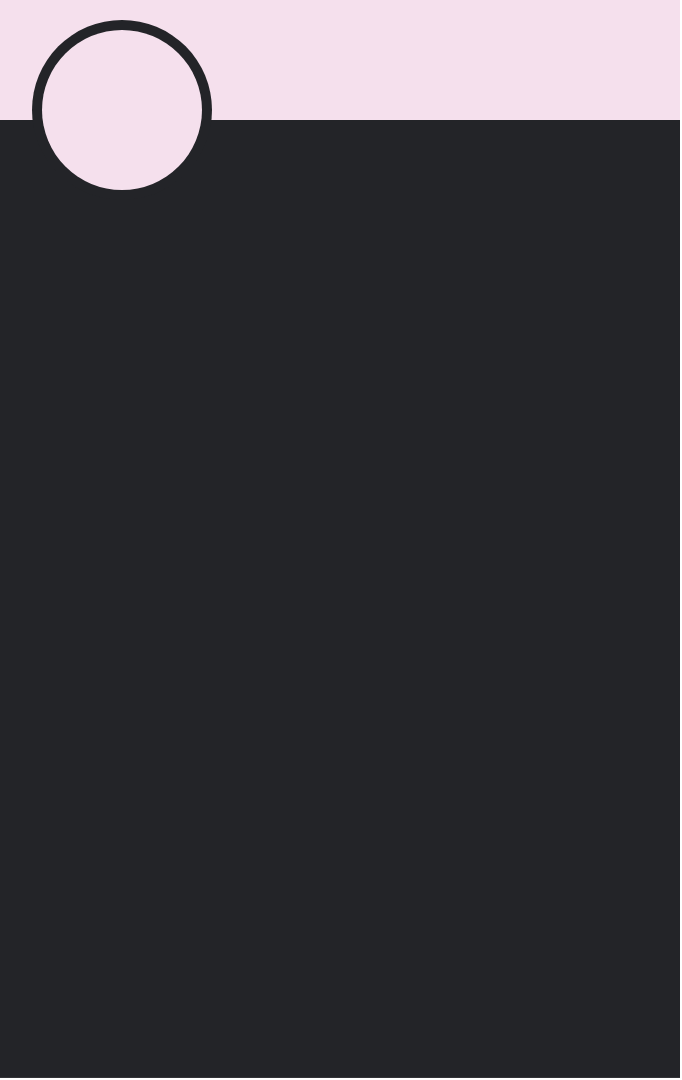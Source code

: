 <mxfile version="21.6.8" type="github">
  <diagram name="第 1 页" id="yjUzBa-hnJfAv7G-hfUQ">
    <mxGraphModel dx="1266" dy="782" grid="0" gridSize="10" guides="1" tooltips="1" connect="0" arrows="0" fold="1" page="0" pageScale="1" pageWidth="827" pageHeight="1169" math="0" shadow="0">
      <root>
        <mxCell id="0" />
        <mxCell id="1" parent="0" />
        <mxCell id="Ysw_DJVvbCU8Se5GyauY-1" value="" style="rounded=0;whiteSpace=wrap;html=1;strokeColor=none;fillColor=#232428;aspect=fixed;" vertex="1" parent="1">
          <mxGeometry x="240" y="120" width="340" height="538.96" as="geometry" />
        </mxCell>
        <mxCell id="Ysw_DJVvbCU8Se5GyauY-3" value="" style="rounded=0;whiteSpace=wrap;html=1;fillColor=#f5e0ed;strokeColor=none;" vertex="1" parent="1">
          <mxGeometry x="240" y="120" width="340" height="60" as="geometry" />
        </mxCell>
        <mxCell id="Ysw_DJVvbCU8Se5GyauY-7" value="" style="ellipse;whiteSpace=wrap;html=1;aspect=fixed;strokeColor=none;fillColor=#232428;" vertex="1" parent="1">
          <mxGeometry x="256" y="130" width="90" height="90" as="geometry" />
        </mxCell>
        <mxCell id="Ysw_DJVvbCU8Se5GyauY-8" value="" style="ellipse;whiteSpace=wrap;html=1;aspect=fixed;strokeColor=none;fillColor=#F5E0ED;" vertex="1" parent="1">
          <mxGeometry x="261" y="135" width="80" height="80" as="geometry" />
        </mxCell>
      </root>
    </mxGraphModel>
  </diagram>
</mxfile>
